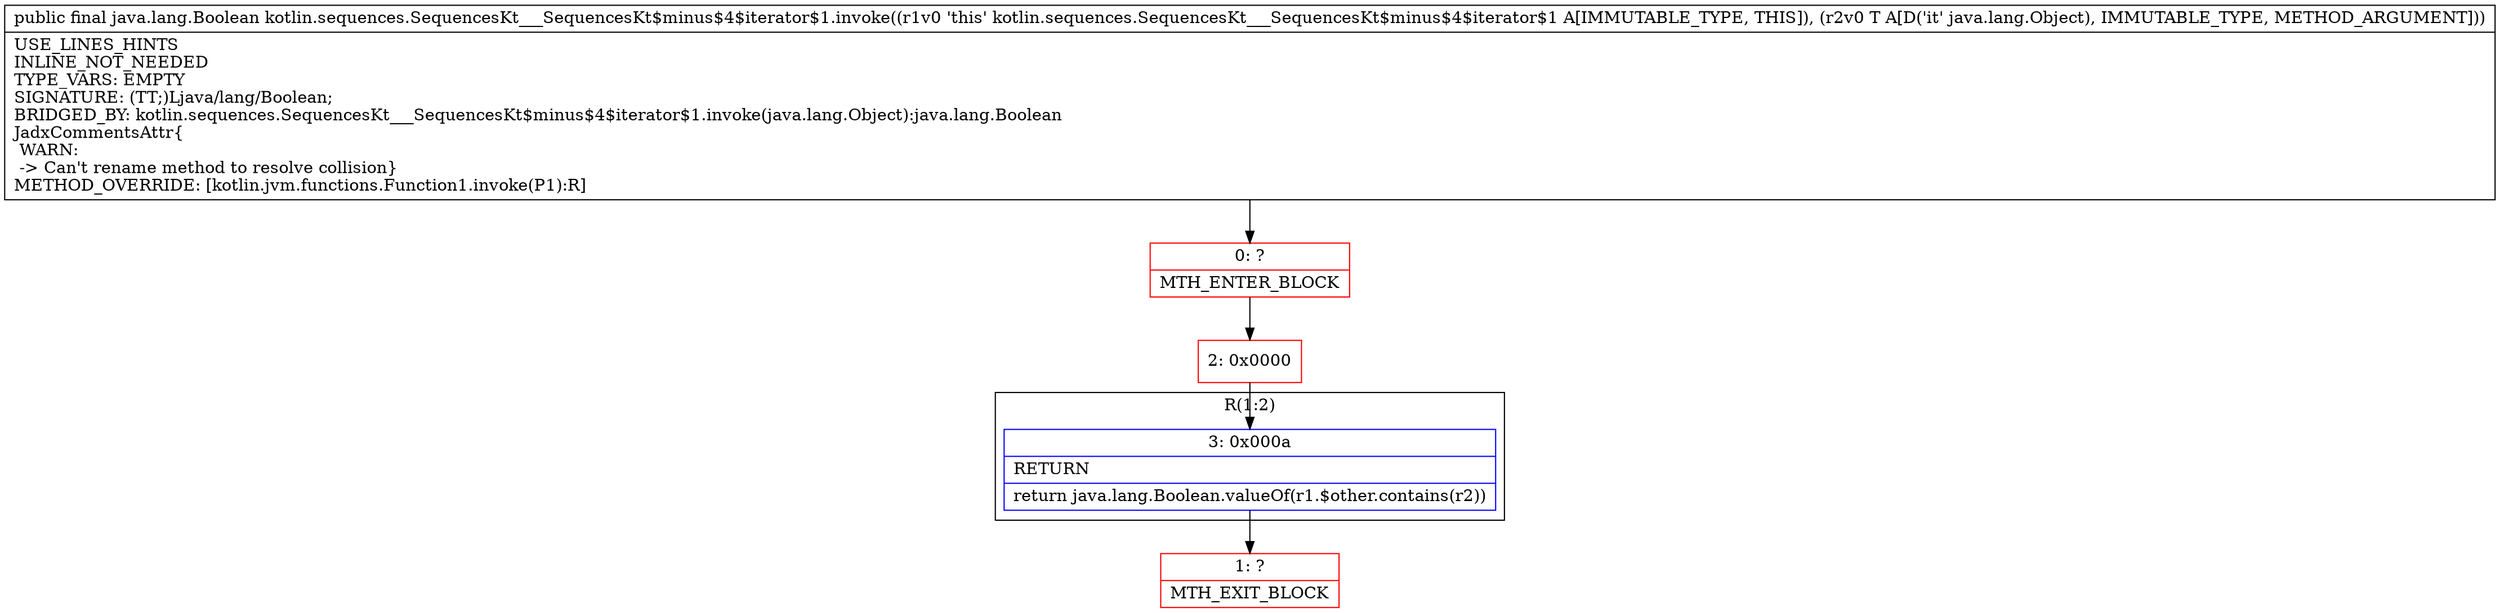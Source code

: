 digraph "CFG forkotlin.sequences.SequencesKt___SequencesKt$minus$4$iterator$1.invoke(Ljava\/lang\/Object;)Ljava\/lang\/Boolean;" {
subgraph cluster_Region_732667995 {
label = "R(1:2)";
node [shape=record,color=blue];
Node_3 [shape=record,label="{3\:\ 0x000a|RETURN\l|return java.lang.Boolean.valueOf(r1.$other.contains(r2))\l}"];
}
Node_0 [shape=record,color=red,label="{0\:\ ?|MTH_ENTER_BLOCK\l}"];
Node_2 [shape=record,color=red,label="{2\:\ 0x0000}"];
Node_1 [shape=record,color=red,label="{1\:\ ?|MTH_EXIT_BLOCK\l}"];
MethodNode[shape=record,label="{public final java.lang.Boolean kotlin.sequences.SequencesKt___SequencesKt$minus$4$iterator$1.invoke((r1v0 'this' kotlin.sequences.SequencesKt___SequencesKt$minus$4$iterator$1 A[IMMUTABLE_TYPE, THIS]), (r2v0 T A[D('it' java.lang.Object), IMMUTABLE_TYPE, METHOD_ARGUMENT]))  | USE_LINES_HINTS\lINLINE_NOT_NEEDED\lTYPE_VARS: EMPTY\lSIGNATURE: (TT;)Ljava\/lang\/Boolean;\lBRIDGED_BY: kotlin.sequences.SequencesKt___SequencesKt$minus$4$iterator$1.invoke(java.lang.Object):java.lang.Boolean\lJadxCommentsAttr\{\l WARN: \l \-\> Can't rename method to resolve collision\}\lMETHOD_OVERRIDE: [kotlin.jvm.functions.Function1.invoke(P1):R]\l}"];
MethodNode -> Node_0;Node_3 -> Node_1;
Node_0 -> Node_2;
Node_2 -> Node_3;
}

